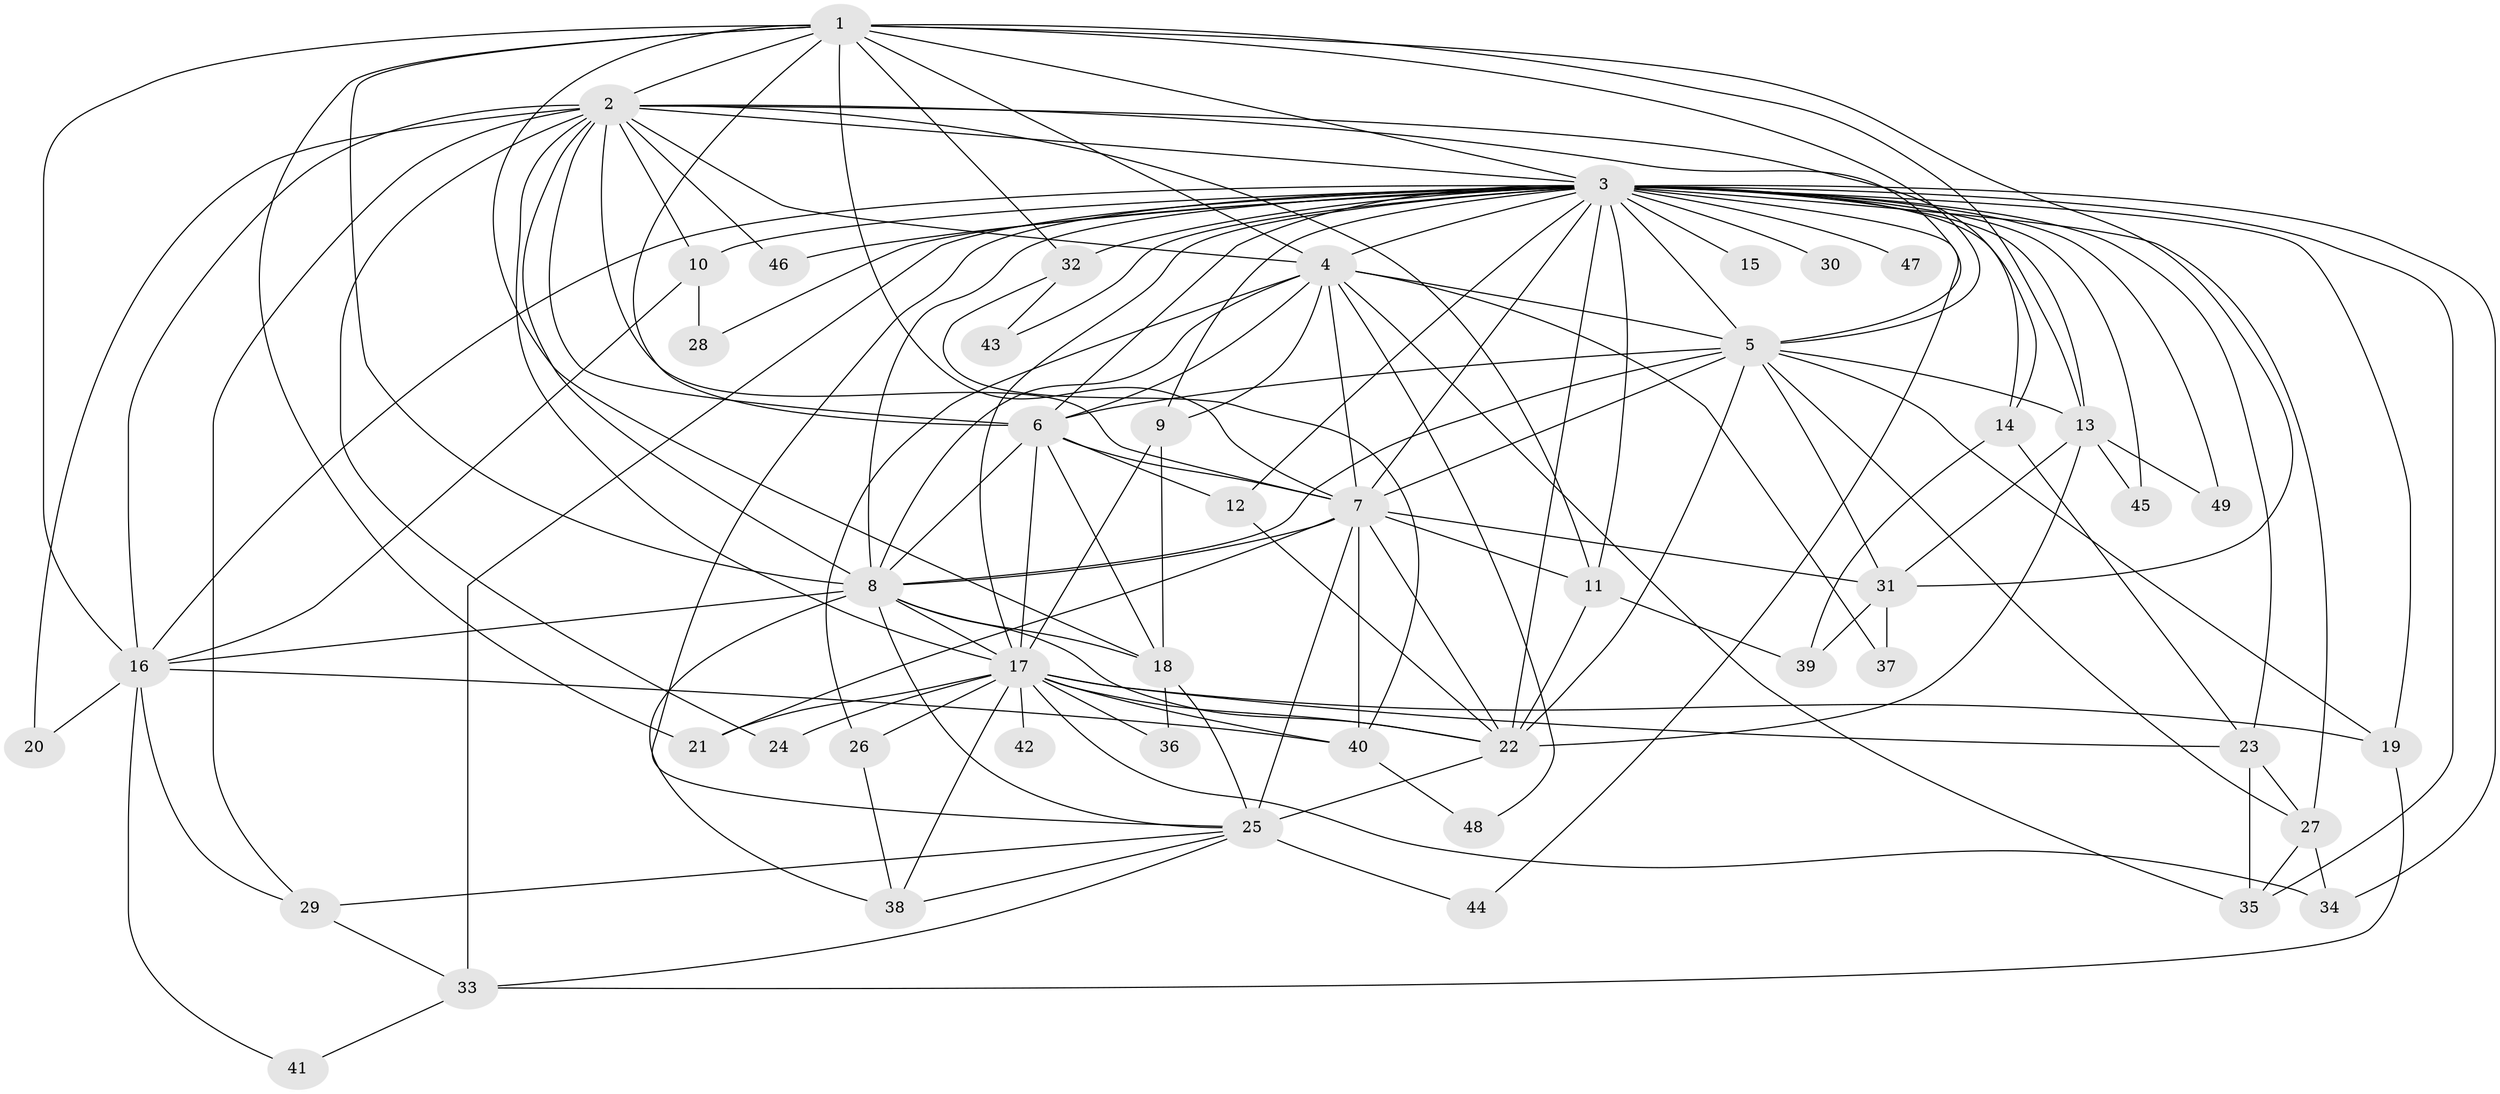 // original degree distribution, {14: 0.00819672131147541, 22: 0.00819672131147541, 17: 0.01639344262295082, 25: 0.01639344262295082, 21: 0.00819672131147541, 31: 0.00819672131147541, 12: 0.01639344262295082, 24: 0.00819672131147541, 4: 0.12295081967213115, 3: 0.1721311475409836, 5: 0.05737704918032787, 2: 0.5163934426229508, 6: 0.02459016393442623, 9: 0.00819672131147541, 7: 0.00819672131147541}
// Generated by graph-tools (version 1.1) at 2025/49/03/04/25 22:49:19]
// undirected, 49 vertices, 142 edges
graph export_dot {
  node [color=gray90,style=filled];
  1;
  2;
  3;
  4;
  5;
  6;
  7;
  8;
  9;
  10;
  11;
  12;
  13;
  14;
  15;
  16;
  17;
  18;
  19;
  20;
  21;
  22;
  23;
  24;
  25;
  26;
  27;
  28;
  29;
  30;
  31;
  32;
  33;
  34;
  35;
  36;
  37;
  38;
  39;
  40;
  41;
  42;
  43;
  44;
  45;
  46;
  47;
  48;
  49;
  1 -- 2 [weight=3.0];
  1 -- 3 [weight=5.0];
  1 -- 4 [weight=2.0];
  1 -- 5 [weight=2.0];
  1 -- 6 [weight=3.0];
  1 -- 7 [weight=2.0];
  1 -- 8 [weight=3.0];
  1 -- 13 [weight=1.0];
  1 -- 16 [weight=2.0];
  1 -- 18 [weight=1.0];
  1 -- 21 [weight=1.0];
  1 -- 31 [weight=1.0];
  1 -- 32 [weight=1.0];
  2 -- 3 [weight=2.0];
  2 -- 4 [weight=2.0];
  2 -- 5 [weight=1.0];
  2 -- 6 [weight=1.0];
  2 -- 7 [weight=2.0];
  2 -- 8 [weight=2.0];
  2 -- 10 [weight=1.0];
  2 -- 11 [weight=1.0];
  2 -- 14 [weight=1.0];
  2 -- 16 [weight=1.0];
  2 -- 17 [weight=1.0];
  2 -- 20 [weight=1.0];
  2 -- 24 [weight=1.0];
  2 -- 29 [weight=1.0];
  2 -- 46 [weight=1.0];
  3 -- 4 [weight=3.0];
  3 -- 5 [weight=16.0];
  3 -- 6 [weight=2.0];
  3 -- 7 [weight=4.0];
  3 -- 8 [weight=3.0];
  3 -- 9 [weight=1.0];
  3 -- 10 [weight=1.0];
  3 -- 11 [weight=1.0];
  3 -- 12 [weight=1.0];
  3 -- 13 [weight=2.0];
  3 -- 14 [weight=2.0];
  3 -- 15 [weight=1.0];
  3 -- 16 [weight=1.0];
  3 -- 17 [weight=4.0];
  3 -- 19 [weight=2.0];
  3 -- 22 [weight=4.0];
  3 -- 23 [weight=1.0];
  3 -- 25 [weight=1.0];
  3 -- 27 [weight=1.0];
  3 -- 28 [weight=1.0];
  3 -- 30 [weight=1.0];
  3 -- 32 [weight=1.0];
  3 -- 33 [weight=2.0];
  3 -- 34 [weight=1.0];
  3 -- 35 [weight=3.0];
  3 -- 43 [weight=1.0];
  3 -- 44 [weight=1.0];
  3 -- 45 [weight=2.0];
  3 -- 46 [weight=1.0];
  3 -- 47 [weight=1.0];
  3 -- 49 [weight=1.0];
  4 -- 5 [weight=1.0];
  4 -- 6 [weight=2.0];
  4 -- 7 [weight=1.0];
  4 -- 8 [weight=1.0];
  4 -- 9 [weight=1.0];
  4 -- 26 [weight=1.0];
  4 -- 35 [weight=1.0];
  4 -- 37 [weight=1.0];
  4 -- 48 [weight=1.0];
  5 -- 6 [weight=1.0];
  5 -- 7 [weight=1.0];
  5 -- 8 [weight=2.0];
  5 -- 13 [weight=2.0];
  5 -- 19 [weight=1.0];
  5 -- 22 [weight=1.0];
  5 -- 27 [weight=1.0];
  5 -- 31 [weight=1.0];
  6 -- 7 [weight=1.0];
  6 -- 8 [weight=1.0];
  6 -- 12 [weight=2.0];
  6 -- 17 [weight=1.0];
  6 -- 18 [weight=1.0];
  7 -- 8 [weight=1.0];
  7 -- 11 [weight=1.0];
  7 -- 21 [weight=1.0];
  7 -- 22 [weight=1.0];
  7 -- 25 [weight=7.0];
  7 -- 31 [weight=1.0];
  7 -- 40 [weight=1.0];
  8 -- 16 [weight=1.0];
  8 -- 17 [weight=7.0];
  8 -- 18 [weight=1.0];
  8 -- 22 [weight=1.0];
  8 -- 25 [weight=1.0];
  8 -- 38 [weight=1.0];
  9 -- 17 [weight=1.0];
  9 -- 18 [weight=1.0];
  10 -- 16 [weight=1.0];
  10 -- 28 [weight=1.0];
  11 -- 22 [weight=1.0];
  11 -- 39 [weight=1.0];
  12 -- 22 [weight=1.0];
  13 -- 22 [weight=1.0];
  13 -- 31 [weight=1.0];
  13 -- 45 [weight=1.0];
  13 -- 49 [weight=1.0];
  14 -- 23 [weight=1.0];
  14 -- 39 [weight=2.0];
  16 -- 20 [weight=1.0];
  16 -- 29 [weight=1.0];
  16 -- 40 [weight=1.0];
  16 -- 41 [weight=1.0];
  17 -- 19 [weight=2.0];
  17 -- 21 [weight=1.0];
  17 -- 22 [weight=1.0];
  17 -- 23 [weight=1.0];
  17 -- 24 [weight=1.0];
  17 -- 26 [weight=1.0];
  17 -- 34 [weight=1.0];
  17 -- 36 [weight=1.0];
  17 -- 38 [weight=1.0];
  17 -- 40 [weight=1.0];
  17 -- 42 [weight=2.0];
  18 -- 25 [weight=1.0];
  18 -- 36 [weight=1.0];
  19 -- 33 [weight=1.0];
  22 -- 25 [weight=1.0];
  23 -- 27 [weight=1.0];
  23 -- 35 [weight=2.0];
  25 -- 29 [weight=1.0];
  25 -- 33 [weight=1.0];
  25 -- 38 [weight=1.0];
  25 -- 44 [weight=1.0];
  26 -- 38 [weight=1.0];
  27 -- 34 [weight=1.0];
  27 -- 35 [weight=1.0];
  29 -- 33 [weight=1.0];
  31 -- 37 [weight=1.0];
  31 -- 39 [weight=1.0];
  32 -- 40 [weight=1.0];
  32 -- 43 [weight=1.0];
  33 -- 41 [weight=1.0];
  40 -- 48 [weight=1.0];
}
